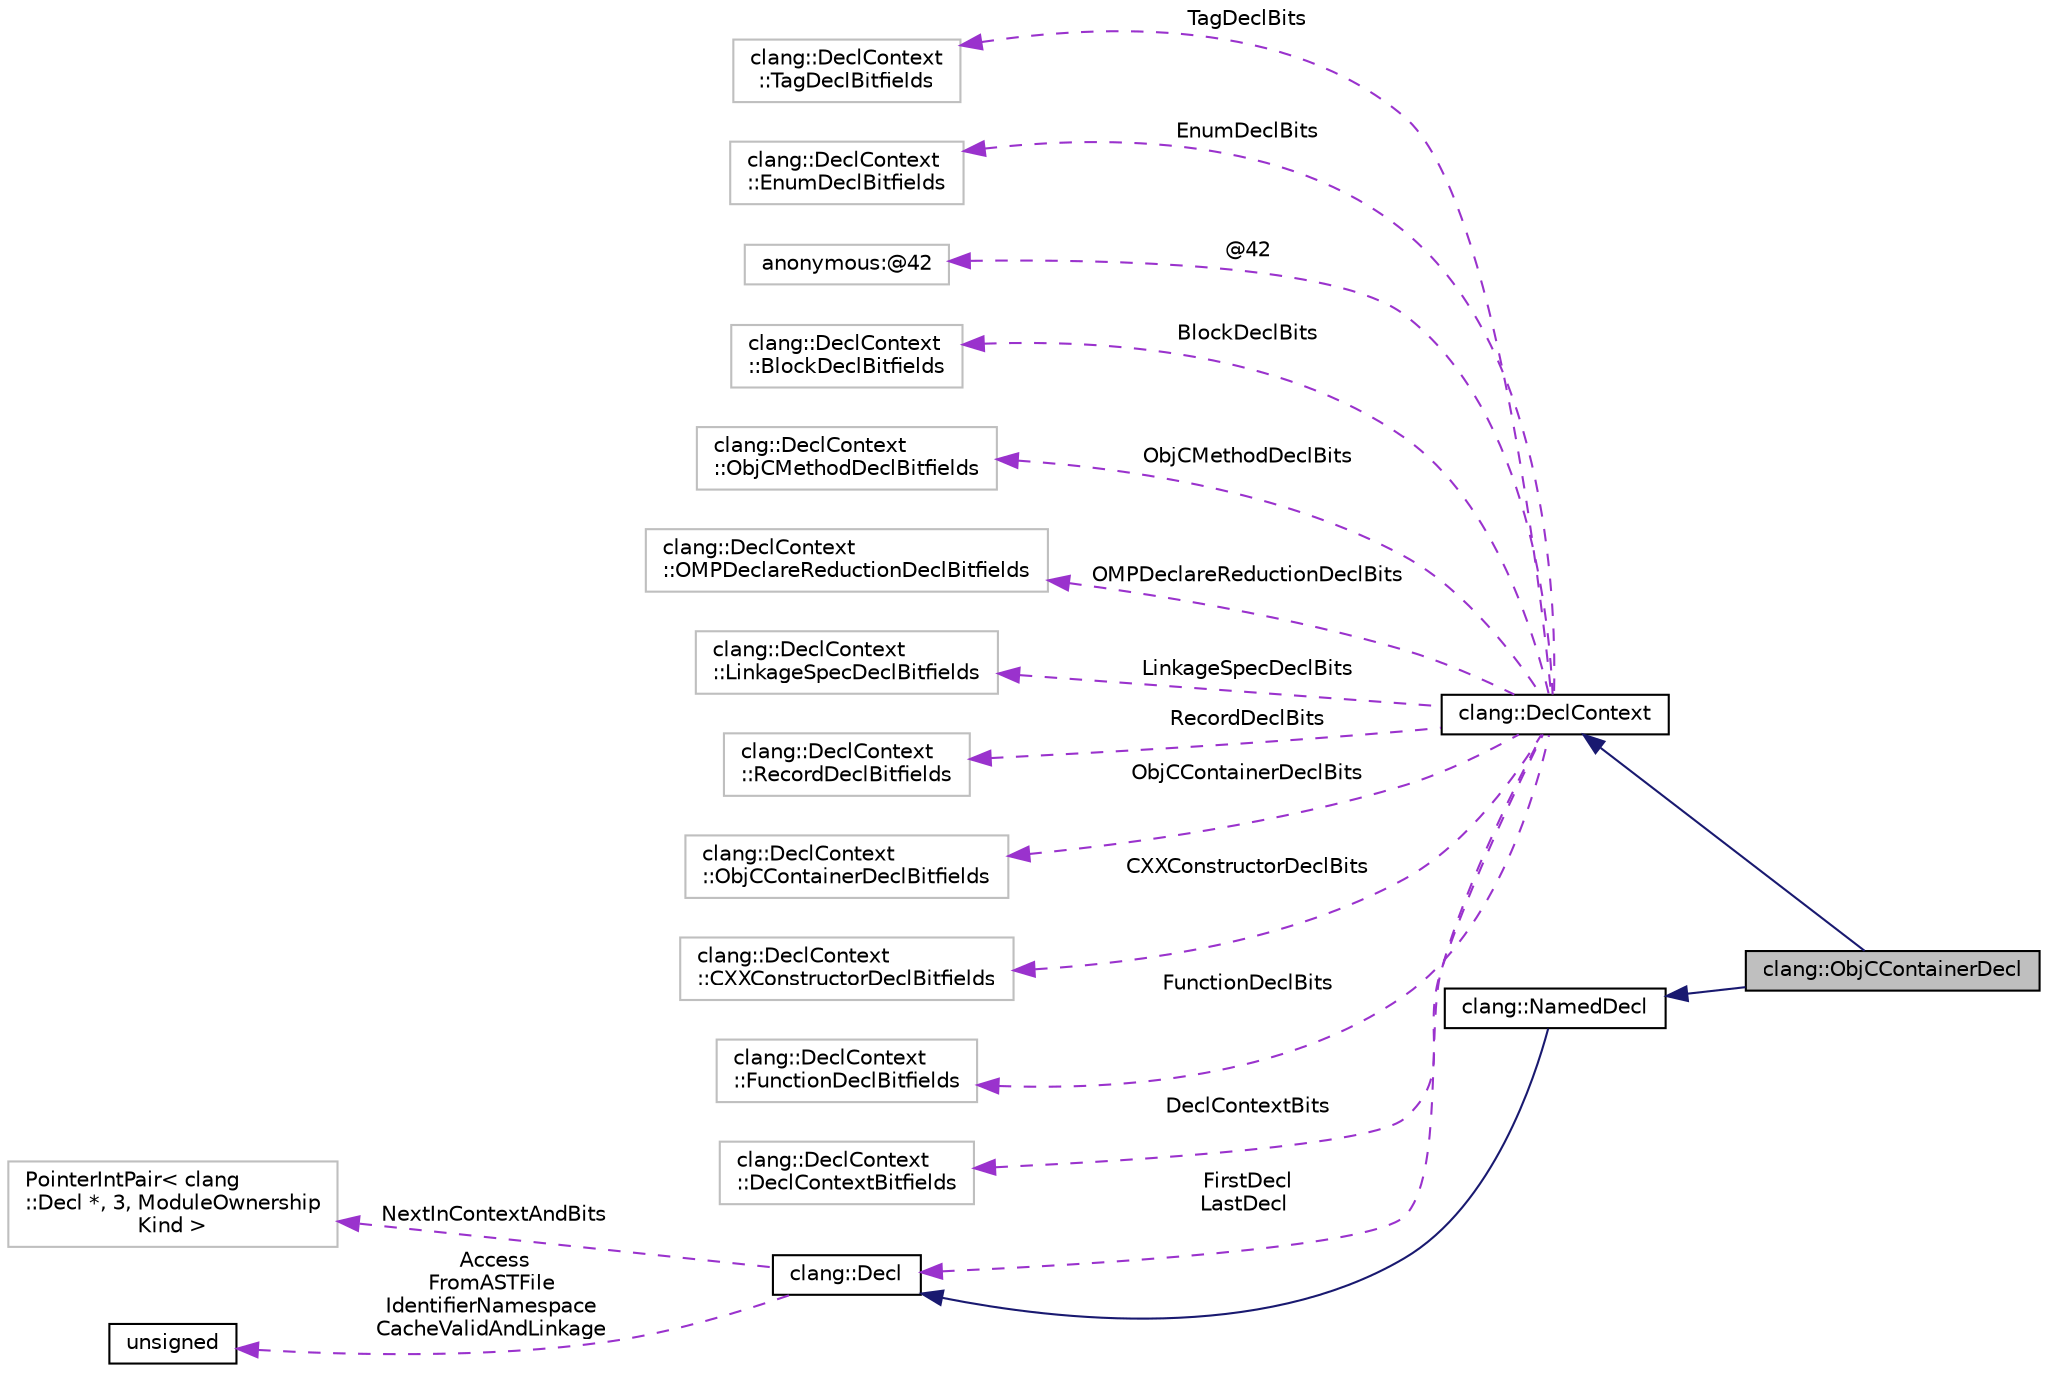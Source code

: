 digraph "clang::ObjCContainerDecl"
{
 // LATEX_PDF_SIZE
  bgcolor="transparent";
  edge [fontname="Helvetica",fontsize="10",labelfontname="Helvetica",labelfontsize="10"];
  node [fontname="Helvetica",fontsize="10",shape=record];
  rankdir="LR";
  Node1 [label="clang::ObjCContainerDecl",height=0.2,width=0.4,color="black", fillcolor="grey75", style="filled", fontcolor="black",tooltip="ObjCContainerDecl - Represents a container for method declarations."];
  Node2 -> Node1 [dir="back",color="midnightblue",fontsize="10",style="solid",fontname="Helvetica"];
  Node2 [label="clang::NamedDecl",height=0.2,width=0.4,color="black",URL="$classclang_1_1NamedDecl.html",tooltip="This represents a decl that may have a name."];
  Node3 -> Node2 [dir="back",color="midnightblue",fontsize="10",style="solid",fontname="Helvetica"];
  Node3 [label="clang::Decl",height=0.2,width=0.4,color="black",URL="$classclang_1_1Decl.html",tooltip="Decl - This represents one declaration (or definition), e.g."];
  Node4 -> Node3 [dir="back",color="darkorchid3",fontsize="10",style="dashed",label=" NextInContextAndBits" ,fontname="Helvetica"];
  Node4 [label="PointerIntPair\< clang\l::Decl *, 3, ModuleOwnership\lKind \>",height=0.2,width=0.4,color="grey75",tooltip=" "];
  Node5 -> Node3 [dir="back",color="darkorchid3",fontsize="10",style="dashed",label=" Access\nFromASTFile\nIdentifierNamespace\nCacheValidAndLinkage" ,fontname="Helvetica"];
  Node5 [label="unsigned",height=0.2,width=0.4,color="black",URL="$classunsigned.html",tooltip=" "];
  Node6 -> Node1 [dir="back",color="midnightblue",fontsize="10",style="solid",fontname="Helvetica"];
  Node6 [label="clang::DeclContext",height=0.2,width=0.4,color="black",URL="$classclang_1_1DeclContext.html",tooltip="DeclContext - This is used only as base class of specific decl types that can act as declaration cont..."];
  Node7 -> Node6 [dir="back",color="darkorchid3",fontsize="10",style="dashed",label=" TagDeclBits" ,fontname="Helvetica"];
  Node7 [label="clang::DeclContext\l::TagDeclBitfields",height=0.2,width=0.4,color="grey75",tooltip="Stores the bits used by TagDecl."];
  Node8 -> Node6 [dir="back",color="darkorchid3",fontsize="10",style="dashed",label=" EnumDeclBits" ,fontname="Helvetica"];
  Node8 [label="clang::DeclContext\l::EnumDeclBitfields",height=0.2,width=0.4,color="grey75",tooltip="Stores the bits used by EnumDecl."];
  Node9 -> Node6 [dir="back",color="darkorchid3",fontsize="10",style="dashed",label=" @42" ,fontname="Helvetica"];
  Node9 [label="anonymous:@42",height=0.2,width=0.4,color="grey75",tooltip=" "];
  Node10 -> Node6 [dir="back",color="darkorchid3",fontsize="10",style="dashed",label=" BlockDeclBits" ,fontname="Helvetica"];
  Node10 [label="clang::DeclContext\l::BlockDeclBitfields",height=0.2,width=0.4,color="grey75",tooltip="Stores the bits used by BlockDecl."];
  Node11 -> Node6 [dir="back",color="darkorchid3",fontsize="10",style="dashed",label=" ObjCMethodDeclBits" ,fontname="Helvetica"];
  Node11 [label="clang::DeclContext\l::ObjCMethodDeclBitfields",height=0.2,width=0.4,color="grey75",tooltip="Stores the bits used by ObjCMethodDecl."];
  Node12 -> Node6 [dir="back",color="darkorchid3",fontsize="10",style="dashed",label=" OMPDeclareReductionDeclBits" ,fontname="Helvetica"];
  Node12 [label="clang::DeclContext\l::OMPDeclareReductionDeclBitfields",height=0.2,width=0.4,color="grey75",tooltip="Stores the bits used by OMPDeclareReductionDecl."];
  Node13 -> Node6 [dir="back",color="darkorchid3",fontsize="10",style="dashed",label=" LinkageSpecDeclBits" ,fontname="Helvetica"];
  Node13 [label="clang::DeclContext\l::LinkageSpecDeclBitfields",height=0.2,width=0.4,color="grey75",tooltip="Stores the bits used by LinkageSpecDecl."];
  Node14 -> Node6 [dir="back",color="darkorchid3",fontsize="10",style="dashed",label=" RecordDeclBits" ,fontname="Helvetica"];
  Node14 [label="clang::DeclContext\l::RecordDeclBitfields",height=0.2,width=0.4,color="grey75",tooltip="Stores the bits used by RecordDecl."];
  Node15 -> Node6 [dir="back",color="darkorchid3",fontsize="10",style="dashed",label=" ObjCContainerDeclBits" ,fontname="Helvetica"];
  Node15 [label="clang::DeclContext\l::ObjCContainerDeclBitfields",height=0.2,width=0.4,color="grey75",tooltip="Stores the bits used by ObjCContainerDecl."];
  Node16 -> Node6 [dir="back",color="darkorchid3",fontsize="10",style="dashed",label=" CXXConstructorDeclBits" ,fontname="Helvetica"];
  Node16 [label="clang::DeclContext\l::CXXConstructorDeclBitfields",height=0.2,width=0.4,color="grey75",tooltip="Stores the bits used by CXXConstructorDecl."];
  Node17 -> Node6 [dir="back",color="darkorchid3",fontsize="10",style="dashed",label=" FunctionDeclBits" ,fontname="Helvetica"];
  Node17 [label="clang::DeclContext\l::FunctionDeclBitfields",height=0.2,width=0.4,color="grey75",tooltip="Stores the bits used by FunctionDecl."];
  Node18 -> Node6 [dir="back",color="darkorchid3",fontsize="10",style="dashed",label=" DeclContextBits" ,fontname="Helvetica"];
  Node18 [label="clang::DeclContext\l::DeclContextBitfields",height=0.2,width=0.4,color="grey75",tooltip="Stores the bits used by DeclContext."];
  Node3 -> Node6 [dir="back",color="darkorchid3",fontsize="10",style="dashed",label=" FirstDecl\nLastDecl" ,fontname="Helvetica"];
}
